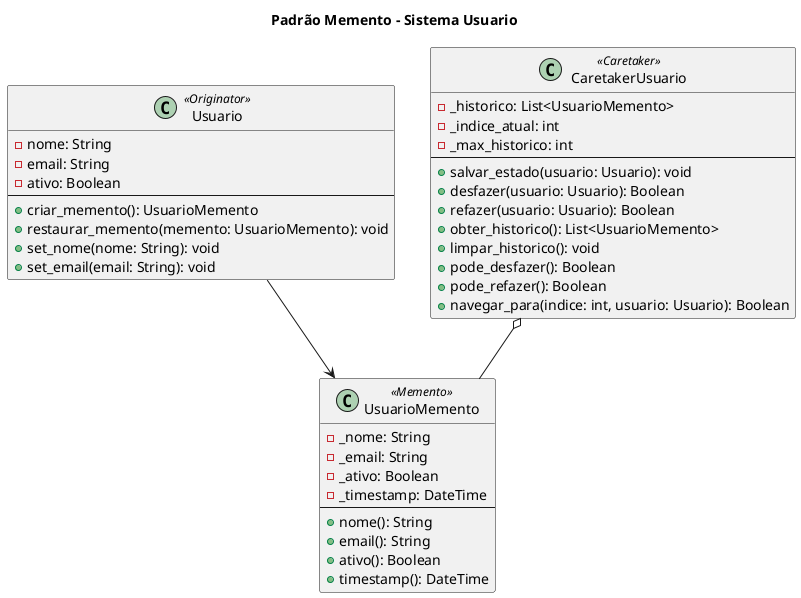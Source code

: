 @startuml Memento Pattern

title Padrão Memento - Sistema Usuario

class Usuario <<Originator>> {
    -nome: String
    -email: String
    -ativo: Boolean
    --
    +criar_memento(): UsuarioMemento
    +restaurar_memento(memento: UsuarioMemento): void
    +set_nome(nome: String): void
    +set_email(email: String): void
}

class UsuarioMemento <<Memento>> {
    -_nome: String
    -_email: String
    -_ativo: Boolean
    -_timestamp: DateTime
    --
    +nome(): String
    +email(): String
    +ativo(): Boolean
    +timestamp(): DateTime
}

class CaretakerUsuario <<Caretaker>> {
    -_historico: List<UsuarioMemento>
    -_indice_atual: int
    -_max_historico: int
    --
    +salvar_estado(usuario: Usuario): void
    +desfazer(usuario: Usuario): Boolean
    +refazer(usuario: Usuario): Boolean
    +obter_historico(): List<UsuarioMemento>
    +limpar_historico(): void
    +pode_desfazer(): Boolean
    +pode_refazer(): Boolean
    +navegar_para(indice: int, usuario: Usuario): Boolean
}

Usuario --> UsuarioMemento
CaretakerUsuario o-- UsuarioMemento

@enduml